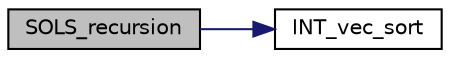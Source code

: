digraph "SOLS_recursion"
{
  edge [fontname="Helvetica",fontsize="10",labelfontname="Helvetica",labelfontsize="10"];
  node [fontname="Helvetica",fontsize="10",shape=record];
  rankdir="LR";
  Node366 [label="SOLS_recursion",height=0.2,width=0.4,color="black", fillcolor="grey75", style="filled", fontcolor="black"];
  Node366 -> Node367 [color="midnightblue",fontsize="10",style="solid",fontname="Helvetica"];
  Node367 [label="INT_vec_sort",height=0.2,width=0.4,color="black", fillcolor="white", style="filled",URL="$d5/de2/foundations_2data__structures_2data__structures_8h.html#a877cf6c0867f8a8e7c199476e640eca5"];
}
